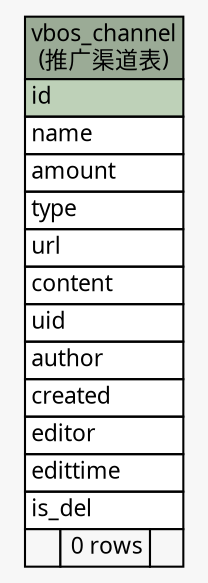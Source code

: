 // dot 2.26.0 on Linux 2.6.32-504.3.3.el6.x86_64
// SchemaSpy rev Unknown
digraph "vbos_channel" {
  graph [
    rankdir="RL"
    bgcolor="#f7f7f7"
    nodesep="0.18"
    ranksep="0.46"
    fontname="Microsoft YaHei"
    fontsize="11"
  ];
  node [
    fontname="Microsoft YaHei"
    fontsize="11"
    shape="plaintext"
  ];
  edge [
    arrowsize="0.8"
  ];
  "vbos_channel" [
    label=<
    <TABLE BORDER="0" CELLBORDER="1" CELLSPACING="0" BGCOLOR="#ffffff">
      <TR><TD COLSPAN="3" BGCOLOR="#9bab96" ALIGN="CENTER">vbos_channel<br/>(推广渠道表)</TD></TR>
      <TR><TD PORT="id" COLSPAN="3" BGCOLOR="#bed1b8" ALIGN="LEFT">id</TD></TR>
      <TR><TD PORT="name" COLSPAN="3" ALIGN="LEFT">name</TD></TR>
      <TR><TD PORT="amount" COLSPAN="3" ALIGN="LEFT">amount</TD></TR>
      <TR><TD PORT="type" COLSPAN="3" ALIGN="LEFT">type</TD></TR>
      <TR><TD PORT="url" COLSPAN="3" ALIGN="LEFT">url</TD></TR>
      <TR><TD PORT="content" COLSPAN="3" ALIGN="LEFT">content</TD></TR>
      <TR><TD PORT="uid" COLSPAN="3" ALIGN="LEFT">uid</TD></TR>
      <TR><TD PORT="author" COLSPAN="3" ALIGN="LEFT">author</TD></TR>
      <TR><TD PORT="created" COLSPAN="3" ALIGN="LEFT">created</TD></TR>
      <TR><TD PORT="editor" COLSPAN="3" ALIGN="LEFT">editor</TD></TR>
      <TR><TD PORT="edittime" COLSPAN="3" ALIGN="LEFT">edittime</TD></TR>
      <TR><TD PORT="is_del" COLSPAN="3" ALIGN="LEFT">is_del</TD></TR>
      <TR><TD ALIGN="LEFT" BGCOLOR="#f7f7f7">  </TD><TD ALIGN="RIGHT" BGCOLOR="#f7f7f7">0 rows</TD><TD ALIGN="RIGHT" BGCOLOR="#f7f7f7">  </TD></TR>
    </TABLE>>
    URL="tables/vbos_channel.html"
    tooltip="vbos_channel"
  ];
}
